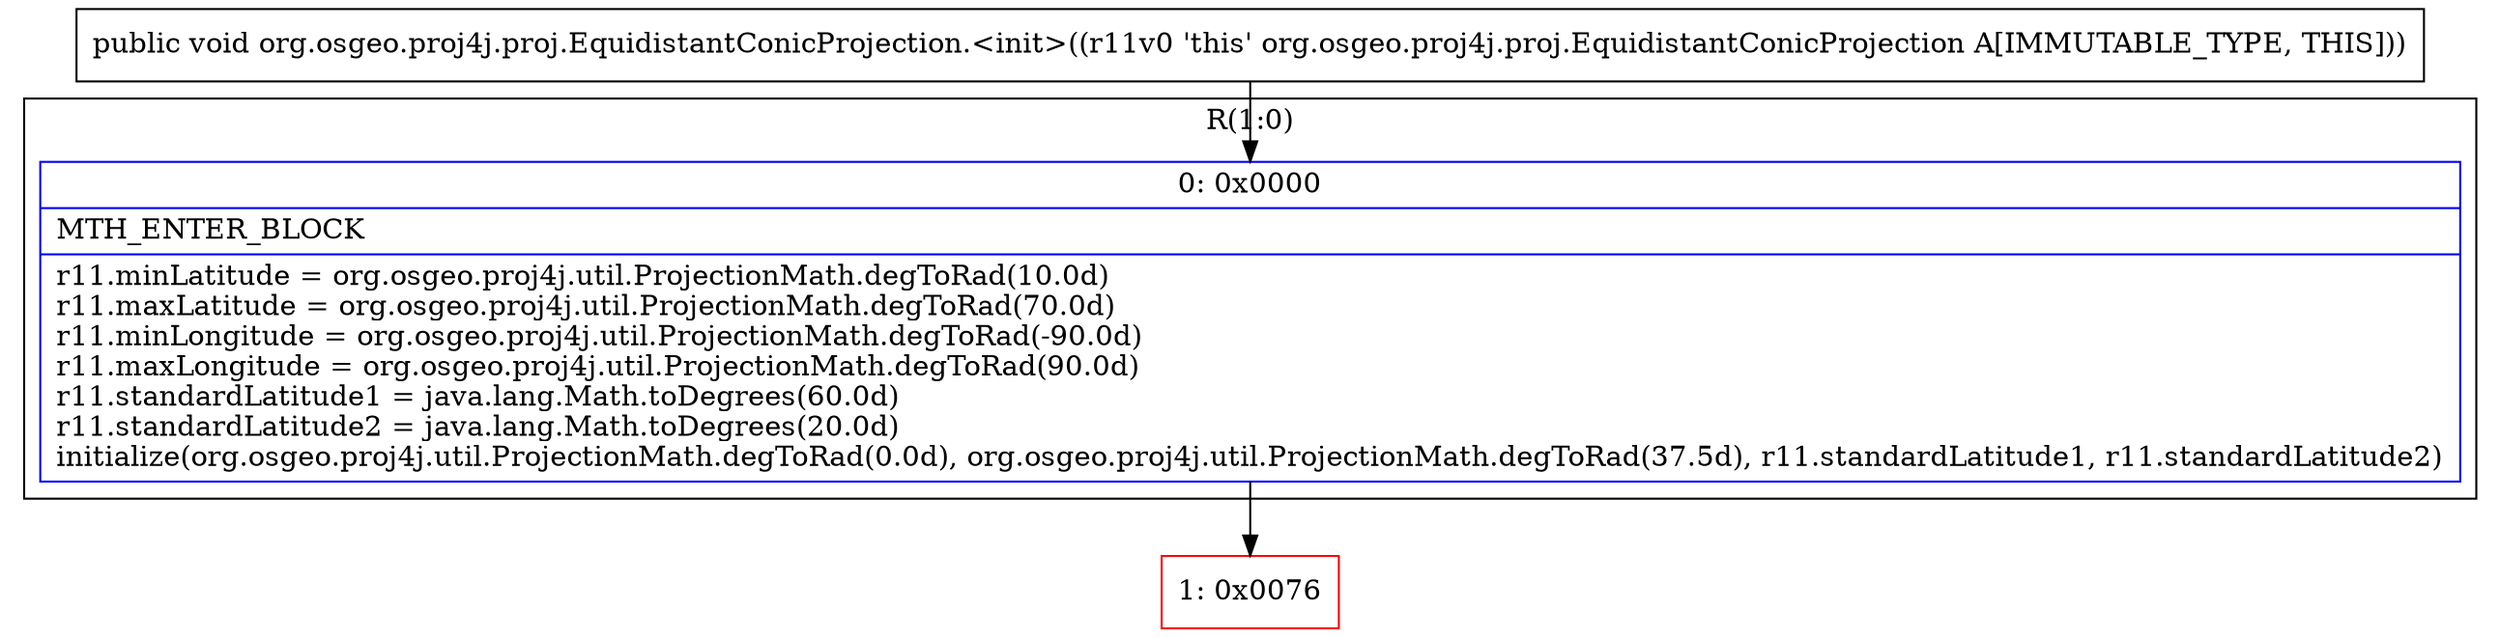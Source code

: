 digraph "CFG fororg.osgeo.proj4j.proj.EquidistantConicProjection.\<init\>()V" {
subgraph cluster_Region_1704102030 {
label = "R(1:0)";
node [shape=record,color=blue];
Node_0 [shape=record,label="{0\:\ 0x0000|MTH_ENTER_BLOCK\l|r11.minLatitude = org.osgeo.proj4j.util.ProjectionMath.degToRad(10.0d)\lr11.maxLatitude = org.osgeo.proj4j.util.ProjectionMath.degToRad(70.0d)\lr11.minLongitude = org.osgeo.proj4j.util.ProjectionMath.degToRad(\-90.0d)\lr11.maxLongitude = org.osgeo.proj4j.util.ProjectionMath.degToRad(90.0d)\lr11.standardLatitude1 = java.lang.Math.toDegrees(60.0d)\lr11.standardLatitude2 = java.lang.Math.toDegrees(20.0d)\linitialize(org.osgeo.proj4j.util.ProjectionMath.degToRad(0.0d), org.osgeo.proj4j.util.ProjectionMath.degToRad(37.5d), r11.standardLatitude1, r11.standardLatitude2)\l}"];
}
Node_1 [shape=record,color=red,label="{1\:\ 0x0076}"];
MethodNode[shape=record,label="{public void org.osgeo.proj4j.proj.EquidistantConicProjection.\<init\>((r11v0 'this' org.osgeo.proj4j.proj.EquidistantConicProjection A[IMMUTABLE_TYPE, THIS])) }"];
MethodNode -> Node_0;
Node_0 -> Node_1;
}

